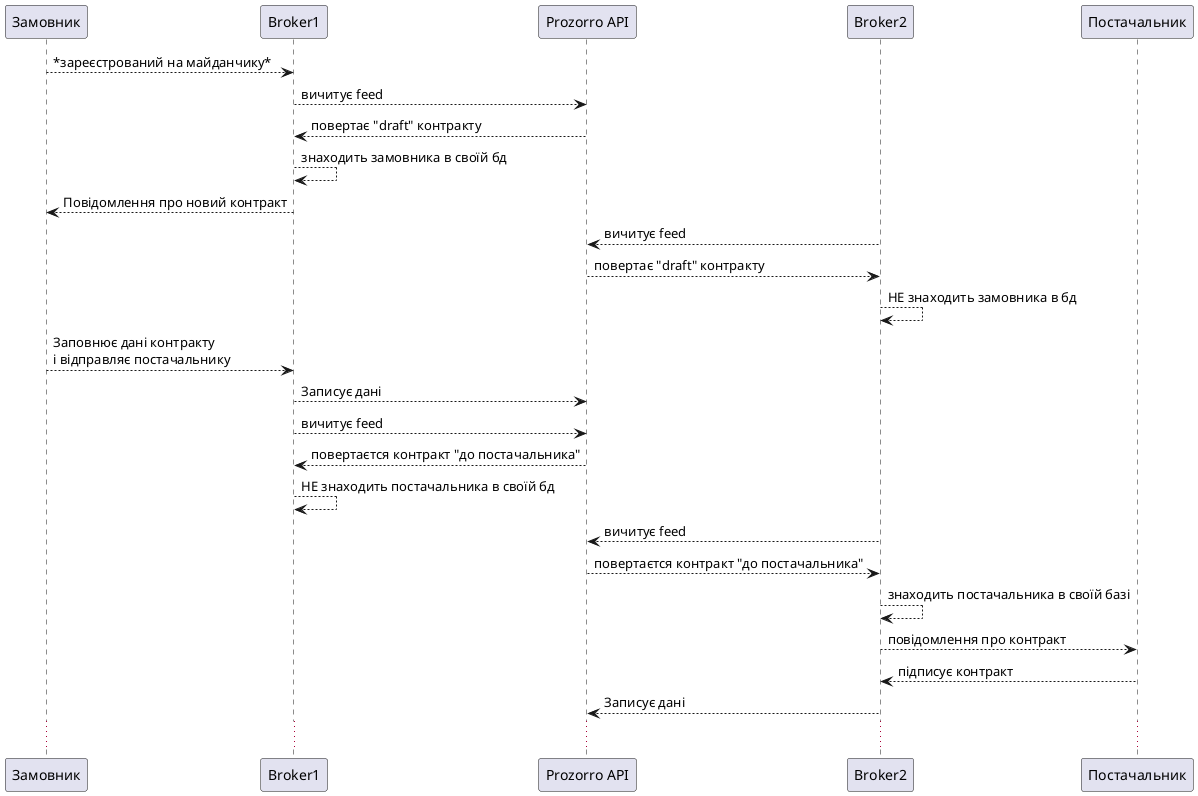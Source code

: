 @startuml

Замовник --> Broker1: *зареєстрований на майданчику*

Broker1 --> "Prozorro API" as  API: вичитує feed
Broker1 <-- API: повертає "draft" контракту
Broker1 --> Broker1: знаходить замовника в своїй бд
Broker1 ---> Замовник: Повідомлення про новий контракт

Broker2 --> "Prozorro API" as  API: вичитує feed
Broker2 <-- API: повертає "draft" контракту
Broker2 --> Broker2: НЕ знаходить замовника в бд


Broker1 <--- Замовник: Заповнює дані контракту \n\
і відправляє постачальнику
Broker1 --> API: Записує дані

Broker1 --> "Prozorro API" as  API: вичитує feed
Broker1 <-- API: повертаєтся контракт "до постачальника"
Broker1 --> Broker1: НЕ знаходить постачальника в своїй бд

Broker2 --> "Prozorro API" as  API: вичитує feed
Broker2 <-- API: повертаєтся контракт "до постачальника"
Broker2 --> Broker2: знаходить постачальника в своїй базі

Broker2 --> Постачальник: повідомлення про контракт
Broker2 <-- Постачальник:  підписує контракт
Broker2 --> API: Записує дані

...

@enduml